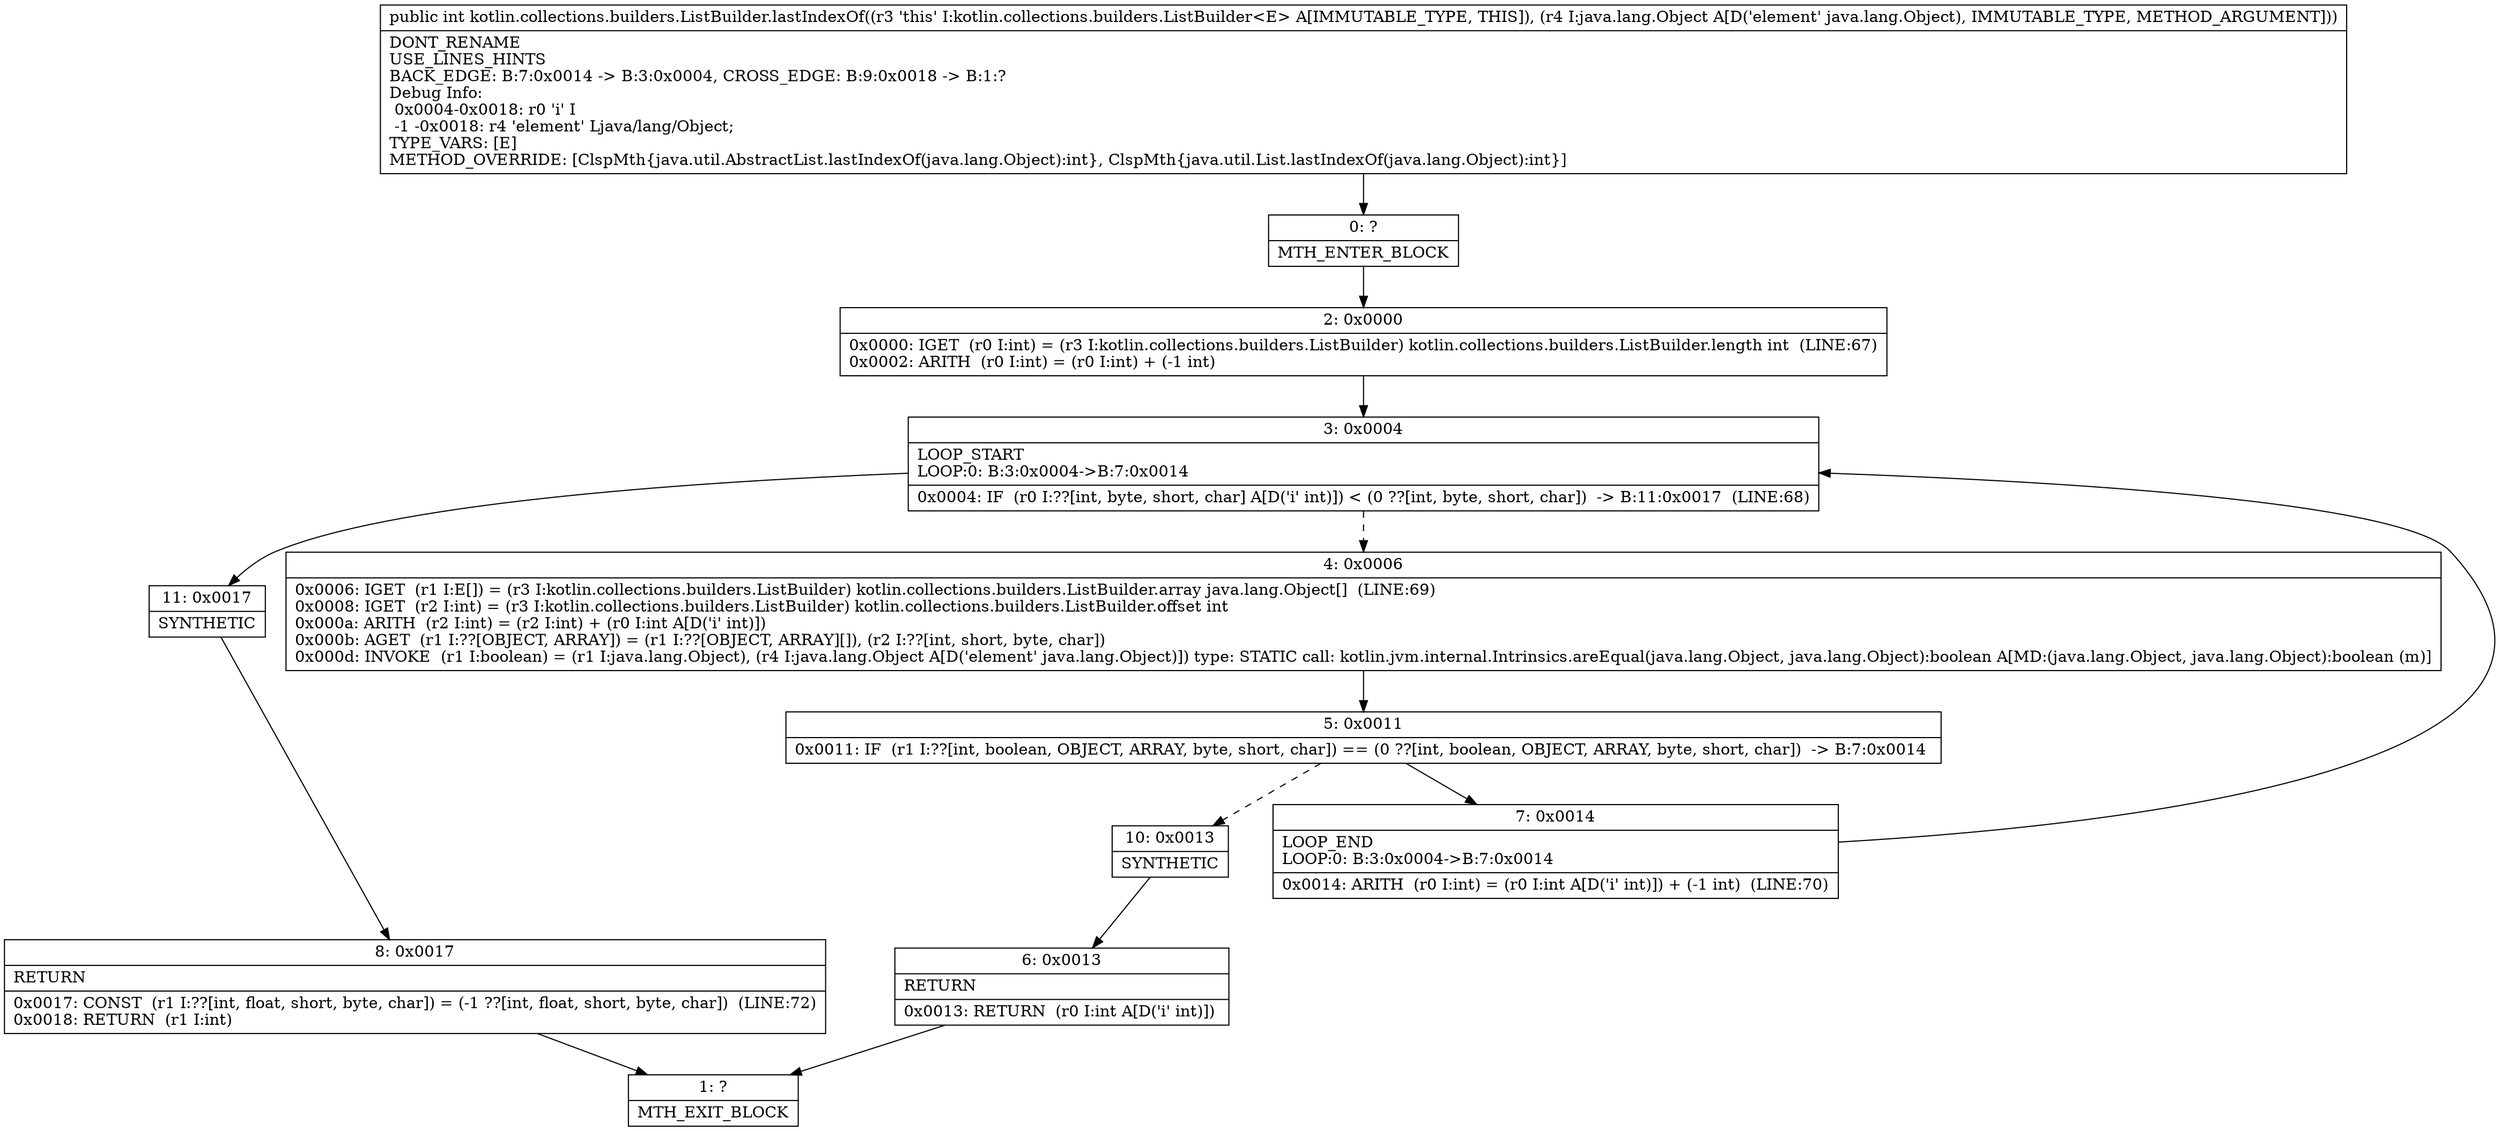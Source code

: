 digraph "CFG forkotlin.collections.builders.ListBuilder.lastIndexOf(Ljava\/lang\/Object;)I" {
Node_0 [shape=record,label="{0\:\ ?|MTH_ENTER_BLOCK\l}"];
Node_2 [shape=record,label="{2\:\ 0x0000|0x0000: IGET  (r0 I:int) = (r3 I:kotlin.collections.builders.ListBuilder) kotlin.collections.builders.ListBuilder.length int  (LINE:67)\l0x0002: ARITH  (r0 I:int) = (r0 I:int) + (\-1 int) \l}"];
Node_3 [shape=record,label="{3\:\ 0x0004|LOOP_START\lLOOP:0: B:3:0x0004\-\>B:7:0x0014\l|0x0004: IF  (r0 I:??[int, byte, short, char] A[D('i' int)]) \< (0 ??[int, byte, short, char])  \-\> B:11:0x0017  (LINE:68)\l}"];
Node_4 [shape=record,label="{4\:\ 0x0006|0x0006: IGET  (r1 I:E[]) = (r3 I:kotlin.collections.builders.ListBuilder) kotlin.collections.builders.ListBuilder.array java.lang.Object[]  (LINE:69)\l0x0008: IGET  (r2 I:int) = (r3 I:kotlin.collections.builders.ListBuilder) kotlin.collections.builders.ListBuilder.offset int \l0x000a: ARITH  (r2 I:int) = (r2 I:int) + (r0 I:int A[D('i' int)]) \l0x000b: AGET  (r1 I:??[OBJECT, ARRAY]) = (r1 I:??[OBJECT, ARRAY][]), (r2 I:??[int, short, byte, char]) \l0x000d: INVOKE  (r1 I:boolean) = (r1 I:java.lang.Object), (r4 I:java.lang.Object A[D('element' java.lang.Object)]) type: STATIC call: kotlin.jvm.internal.Intrinsics.areEqual(java.lang.Object, java.lang.Object):boolean A[MD:(java.lang.Object, java.lang.Object):boolean (m)]\l}"];
Node_5 [shape=record,label="{5\:\ 0x0011|0x0011: IF  (r1 I:??[int, boolean, OBJECT, ARRAY, byte, short, char]) == (0 ??[int, boolean, OBJECT, ARRAY, byte, short, char])  \-\> B:7:0x0014 \l}"];
Node_7 [shape=record,label="{7\:\ 0x0014|LOOP_END\lLOOP:0: B:3:0x0004\-\>B:7:0x0014\l|0x0014: ARITH  (r0 I:int) = (r0 I:int A[D('i' int)]) + (\-1 int)  (LINE:70)\l}"];
Node_10 [shape=record,label="{10\:\ 0x0013|SYNTHETIC\l}"];
Node_6 [shape=record,label="{6\:\ 0x0013|RETURN\l|0x0013: RETURN  (r0 I:int A[D('i' int)]) \l}"];
Node_1 [shape=record,label="{1\:\ ?|MTH_EXIT_BLOCK\l}"];
Node_11 [shape=record,label="{11\:\ 0x0017|SYNTHETIC\l}"];
Node_8 [shape=record,label="{8\:\ 0x0017|RETURN\l|0x0017: CONST  (r1 I:??[int, float, short, byte, char]) = (\-1 ??[int, float, short, byte, char])  (LINE:72)\l0x0018: RETURN  (r1 I:int) \l}"];
MethodNode[shape=record,label="{public int kotlin.collections.builders.ListBuilder.lastIndexOf((r3 'this' I:kotlin.collections.builders.ListBuilder\<E\> A[IMMUTABLE_TYPE, THIS]), (r4 I:java.lang.Object A[D('element' java.lang.Object), IMMUTABLE_TYPE, METHOD_ARGUMENT]))  | DONT_RENAME\lUSE_LINES_HINTS\lBACK_EDGE: B:7:0x0014 \-\> B:3:0x0004, CROSS_EDGE: B:9:0x0018 \-\> B:1:?\lDebug Info:\l  0x0004\-0x0018: r0 'i' I\l  \-1 \-0x0018: r4 'element' Ljava\/lang\/Object;\lTYPE_VARS: [E]\lMETHOD_OVERRIDE: [ClspMth\{java.util.AbstractList.lastIndexOf(java.lang.Object):int\}, ClspMth\{java.util.List.lastIndexOf(java.lang.Object):int\}]\l}"];
MethodNode -> Node_0;Node_0 -> Node_2;
Node_2 -> Node_3;
Node_3 -> Node_4[style=dashed];
Node_3 -> Node_11;
Node_4 -> Node_5;
Node_5 -> Node_7;
Node_5 -> Node_10[style=dashed];
Node_7 -> Node_3;
Node_10 -> Node_6;
Node_6 -> Node_1;
Node_11 -> Node_8;
Node_8 -> Node_1;
}

